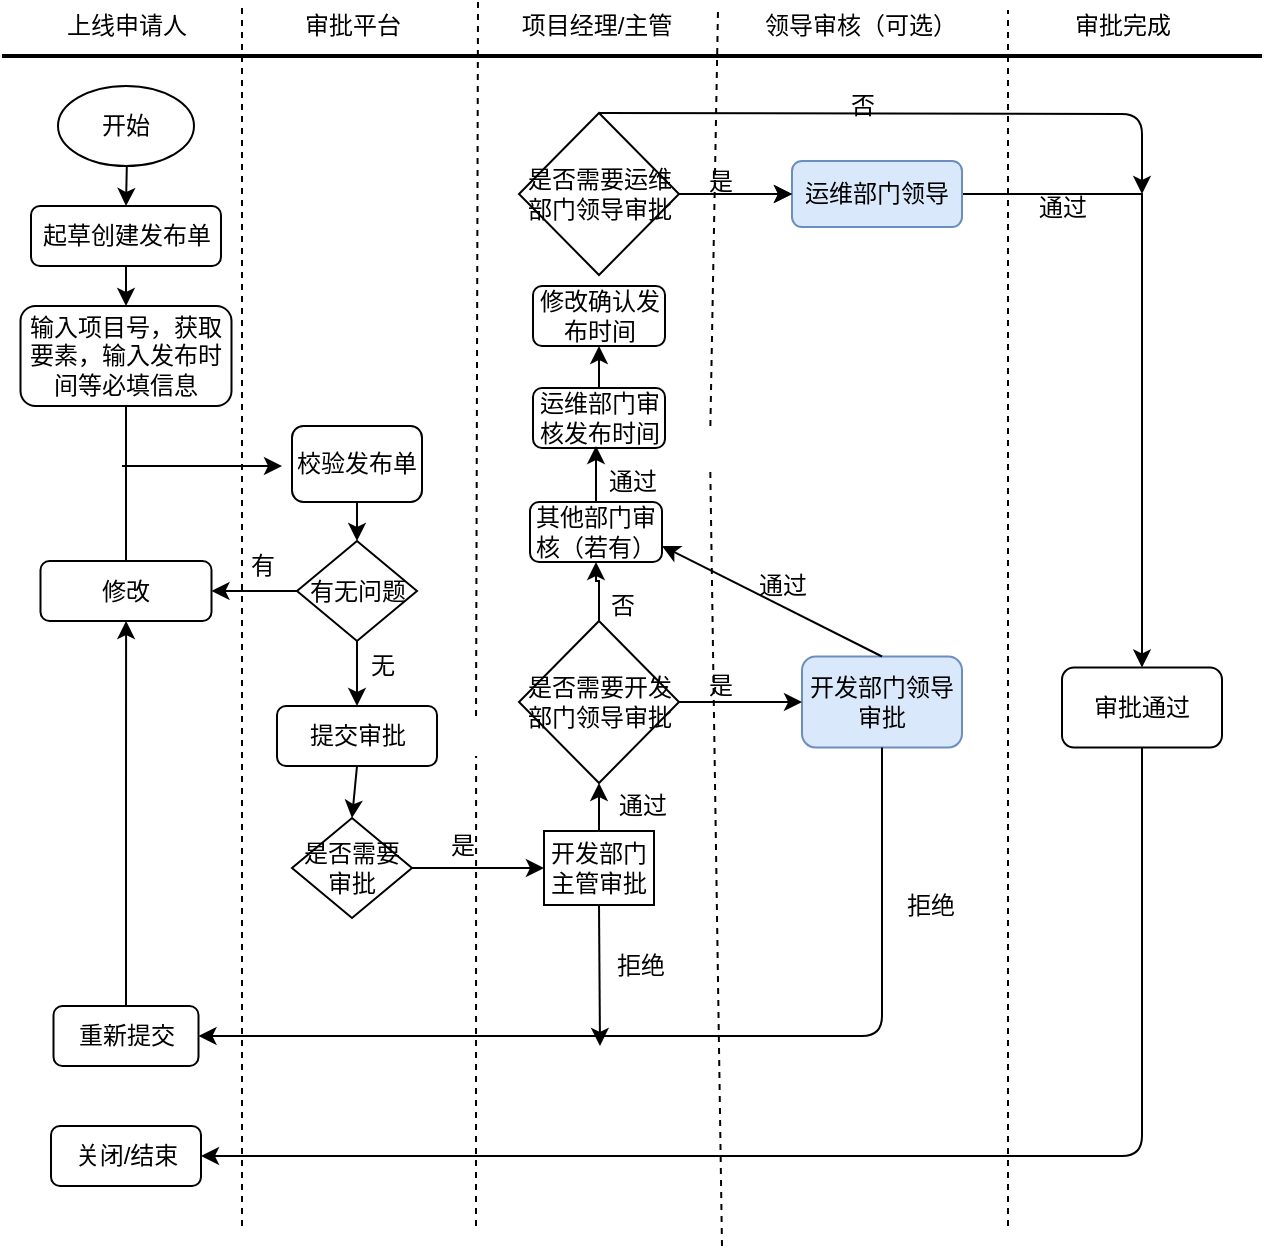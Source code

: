 <mxfile version="14.9.9" type="github">
  <diagram id="wOEtmpE22JPiZsjKgkxO" name="Page-1">
    <mxGraphModel dx="782" dy="468" grid="1" gridSize="10" guides="1" tooltips="1" connect="1" arrows="1" fold="1" page="1" pageScale="1" pageWidth="827" pageHeight="1169" math="0" shadow="0">
      <root>
        <mxCell id="0" />
        <mxCell id="1" parent="0" />
        <mxCell id="U-x_nso1w-7MmtHxoD05-55" value="" style="line;strokeWidth=2;html=1;" parent="1" vertex="1">
          <mxGeometry x="40" y="420" width="630" height="10" as="geometry" />
        </mxCell>
        <mxCell id="U-x_nso1w-7MmtHxoD05-60" value="上线申请人" style="text;html=1;align=center;verticalAlign=middle;resizable=0;points=[];autosize=1;strokeColor=none;" parent="1" vertex="1">
          <mxGeometry x="62" y="400" width="80" height="20" as="geometry" />
        </mxCell>
        <mxCell id="U-x_nso1w-7MmtHxoD05-61" value="项目经理/主管" style="text;html=1;align=center;verticalAlign=middle;resizable=0;points=[];autosize=1;strokeColor=none;" parent="1" vertex="1">
          <mxGeometry x="292" y="400" width="90" height="20" as="geometry" />
        </mxCell>
        <mxCell id="U-x_nso1w-7MmtHxoD05-62" value="领导审核（可选）" style="text;html=1;align=center;verticalAlign=middle;resizable=0;points=[];autosize=1;strokeColor=none;" parent="1" vertex="1">
          <mxGeometry x="413.5" y="400" width="110" height="20" as="geometry" />
        </mxCell>
        <mxCell id="U-x_nso1w-7MmtHxoD05-63" value="审批完成" style="text;html=1;align=center;verticalAlign=middle;resizable=0;points=[];autosize=1;strokeColor=none;" parent="1" vertex="1">
          <mxGeometry x="570" y="400" width="60" height="20" as="geometry" />
        </mxCell>
        <mxCell id="U-x_nso1w-7MmtHxoD05-68" style="edgeStyle=orthogonalEdgeStyle;rounded=0;orthogonalLoop=1;jettySize=auto;html=1;exitX=0.5;exitY=1;exitDx=0;exitDy=0;entryX=0.5;entryY=0;entryDx=0;entryDy=0;" parent="1" target="U-x_nso1w-7MmtHxoD05-65" edge="1">
          <mxGeometry relative="1" as="geometry">
            <mxPoint x="102" y="450" as="sourcePoint" />
          </mxGeometry>
        </mxCell>
        <mxCell id="U-x_nso1w-7MmtHxoD05-64" value="开始" style="ellipse;whiteSpace=wrap;html=1;" parent="1" vertex="1">
          <mxGeometry x="68" y="440" width="68" height="40" as="geometry" />
        </mxCell>
        <mxCell id="U-x_nso1w-7MmtHxoD05-69" value="" style="edgeStyle=orthogonalEdgeStyle;rounded=0;orthogonalLoop=1;jettySize=auto;html=1;" parent="1" source="U-x_nso1w-7MmtHxoD05-65" target="U-x_nso1w-7MmtHxoD05-67" edge="1">
          <mxGeometry relative="1" as="geometry" />
        </mxCell>
        <mxCell id="U-x_nso1w-7MmtHxoD05-65" value="起草创建发布单" style="rounded=1;whiteSpace=wrap;html=1;" parent="1" vertex="1">
          <mxGeometry x="54.5" y="500" width="95" height="30" as="geometry" />
        </mxCell>
        <mxCell id="U-x_nso1w-7MmtHxoD05-67" value="输入项目号，获取要素，输入发布时间等必填信息" style="rounded=1;whiteSpace=wrap;html=1;" parent="1" vertex="1">
          <mxGeometry x="49.25" y="550" width="105.5" height="50" as="geometry" />
        </mxCell>
        <mxCell id="U-x_nso1w-7MmtHxoD05-72" value="修改" style="rounded=1;whiteSpace=wrap;html=1;" parent="1" vertex="1">
          <mxGeometry x="59.25" y="677.5" width="85.5" height="30" as="geometry" />
        </mxCell>
        <mxCell id="U-x_nso1w-7MmtHxoD05-75" value="" style="edgeStyle=orthogonalEdgeStyle;rounded=0;orthogonalLoop=1;jettySize=auto;html=1;exitX=0.5;exitY=0;exitDx=0;exitDy=0;" parent="1" source="HqEoBKaH_x2RzY1JDvCR-24" target="U-x_nso1w-7MmtHxoD05-72" edge="1">
          <mxGeometry relative="1" as="geometry">
            <mxPoint x="102" y="800" as="sourcePoint" />
          </mxGeometry>
        </mxCell>
        <mxCell id="iS8L4bPXQPco_U9SO91Z-65" value="" style="edgeStyle=orthogonalEdgeStyle;rounded=0;orthogonalLoop=1;jettySize=auto;html=1;" edge="1" parent="1" source="U-x_nso1w-7MmtHxoD05-76" target="iS8L4bPXQPco_U9SO91Z-64">
          <mxGeometry relative="1" as="geometry" />
        </mxCell>
        <mxCell id="U-x_nso1w-7MmtHxoD05-76" value="运维部门审核发布时间" style="rounded=1;whiteSpace=wrap;html=1;" parent="1" vertex="1">
          <mxGeometry x="305.5" y="591" width="66" height="30" as="geometry" />
        </mxCell>
        <mxCell id="U-x_nso1w-7MmtHxoD05-90" value="开发部门领导审批" style="rounded=1;whiteSpace=wrap;html=1;fillColor=#dae8fc;strokeColor=#6c8ebf;" parent="1" vertex="1">
          <mxGeometry x="440" y="725.25" width="80" height="45.5" as="geometry" />
        </mxCell>
        <mxCell id="U-x_nso1w-7MmtHxoD05-105" value="审批通过" style="rounded=1;whiteSpace=wrap;html=1;" parent="1" vertex="1">
          <mxGeometry x="570" y="730.75" width="80" height="40" as="geometry" />
        </mxCell>
        <mxCell id="U-x_nso1w-7MmtHxoD05-108" value="关闭/结束" style="rounded=1;whiteSpace=wrap;html=1;" parent="1" vertex="1">
          <mxGeometry x="64.5" y="960" width="75" height="30" as="geometry" />
        </mxCell>
        <mxCell id="HqEoBKaH_x2RzY1JDvCR-3" value="审批平台" style="text;html=1;align=center;verticalAlign=middle;resizable=0;points=[];autosize=1;strokeColor=none;" parent="1" vertex="1">
          <mxGeometry x="185" y="400" width="60" height="20" as="geometry" />
        </mxCell>
        <mxCell id="HqEoBKaH_x2RzY1JDvCR-4" value="" style="endArrow=none;html=1;exitX=0.5;exitY=0;exitDx=0;exitDy=0;entryX=0.5;entryY=1;entryDx=0;entryDy=0;" parent="1" source="U-x_nso1w-7MmtHxoD05-72" target="U-x_nso1w-7MmtHxoD05-67" edge="1">
          <mxGeometry width="50" height="50" relative="1" as="geometry">
            <mxPoint x="210" y="700" as="sourcePoint" />
            <mxPoint x="260" y="650" as="targetPoint" />
          </mxGeometry>
        </mxCell>
        <mxCell id="HqEoBKaH_x2RzY1JDvCR-5" value="" style="endArrow=classic;html=1;" parent="1" edge="1">
          <mxGeometry width="50" height="50" relative="1" as="geometry">
            <mxPoint x="100" y="630" as="sourcePoint" />
            <mxPoint x="180" y="630" as="targetPoint" />
          </mxGeometry>
        </mxCell>
        <mxCell id="HqEoBKaH_x2RzY1JDvCR-6" value="校验发布单" style="rounded=1;whiteSpace=wrap;html=1;" parent="1" vertex="1">
          <mxGeometry x="185" y="610" width="65" height="38" as="geometry" />
        </mxCell>
        <mxCell id="HqEoBKaH_x2RzY1JDvCR-9" value="" style="edgeStyle=orthogonalEdgeStyle;rounded=0;orthogonalLoop=1;jettySize=auto;html=1;" parent="1" source="HqEoBKaH_x2RzY1JDvCR-7" target="U-x_nso1w-7MmtHxoD05-72" edge="1">
          <mxGeometry relative="1" as="geometry" />
        </mxCell>
        <mxCell id="HqEoBKaH_x2RzY1JDvCR-14" value="" style="edgeStyle=orthogonalEdgeStyle;rounded=0;orthogonalLoop=1;jettySize=auto;html=1;" parent="1" source="HqEoBKaH_x2RzY1JDvCR-7" target="HqEoBKaH_x2RzY1JDvCR-8" edge="1">
          <mxGeometry relative="1" as="geometry" />
        </mxCell>
        <mxCell id="HqEoBKaH_x2RzY1JDvCR-7" value="有无问题" style="rhombus;whiteSpace=wrap;html=1;" parent="1" vertex="1">
          <mxGeometry x="187.5" y="667.5" width="60" height="50" as="geometry" />
        </mxCell>
        <mxCell id="HqEoBKaH_x2RzY1JDvCR-8" value="提交审批" style="rounded=1;whiteSpace=wrap;html=1;" parent="1" vertex="1">
          <mxGeometry x="177.5" y="750" width="80" height="30" as="geometry" />
        </mxCell>
        <mxCell id="HqEoBKaH_x2RzY1JDvCR-10" value="有" style="text;html=1;align=center;verticalAlign=middle;resizable=0;points=[];autosize=1;strokeColor=none;" parent="1" vertex="1">
          <mxGeometry x="155" y="670" width="30" height="20" as="geometry" />
        </mxCell>
        <mxCell id="HqEoBKaH_x2RzY1JDvCR-15" value="无" style="text;html=1;align=center;verticalAlign=middle;resizable=0;points=[];autosize=1;strokeColor=none;" parent="1" vertex="1">
          <mxGeometry x="215" y="720" width="30" height="20" as="geometry" />
        </mxCell>
        <mxCell id="HqEoBKaH_x2RzY1JDvCR-16" value="" style="endArrow=classic;html=1;exitX=0.5;exitY=1;exitDx=0;exitDy=0;entryX=0.5;entryY=0;entryDx=0;entryDy=0;" parent="1" source="HqEoBKaH_x2RzY1JDvCR-6" target="HqEoBKaH_x2RzY1JDvCR-7" edge="1">
          <mxGeometry width="50" height="50" relative="1" as="geometry">
            <mxPoint x="300" y="690" as="sourcePoint" />
            <mxPoint x="350" y="640" as="targetPoint" />
          </mxGeometry>
        </mxCell>
        <mxCell id="HqEoBKaH_x2RzY1JDvCR-24" value="重新提交" style="rounded=1;whiteSpace=wrap;html=1;" parent="1" vertex="1">
          <mxGeometry x="65.75" y="900" width="72.5" height="30" as="geometry" />
        </mxCell>
        <mxCell id="HqEoBKaH_x2RzY1JDvCR-35" value="" style="endArrow=none;dashed=1;html=1;" parent="1" edge="1">
          <mxGeometry width="50" height="50" relative="1" as="geometry">
            <mxPoint x="160" y="1010" as="sourcePoint" />
            <mxPoint x="160" y="400" as="targetPoint" />
          </mxGeometry>
        </mxCell>
        <mxCell id="HqEoBKaH_x2RzY1JDvCR-36" value="" style="endArrow=none;dashed=1;html=1;startArrow=none;" parent="1" edge="1">
          <mxGeometry width="50" height="50" relative="1" as="geometry">
            <mxPoint x="277.027" y="755" as="sourcePoint" />
            <mxPoint x="278" y="398" as="targetPoint" />
          </mxGeometry>
        </mxCell>
        <mxCell id="HqEoBKaH_x2RzY1JDvCR-37" value="" style="endArrow=none;dashed=1;html=1;startArrow=none;" parent="1" edge="1">
          <mxGeometry width="50" height="50" relative="1" as="geometry">
            <mxPoint x="394.183" y="610" as="sourcePoint" />
            <mxPoint x="398" y="402" as="targetPoint" />
          </mxGeometry>
        </mxCell>
        <mxCell id="HqEoBKaH_x2RzY1JDvCR-38" value="" style="endArrow=none;dashed=1;html=1;" parent="1" edge="1">
          <mxGeometry width="50" height="50" relative="1" as="geometry">
            <mxPoint x="543" y="1010" as="sourcePoint" />
            <mxPoint x="543" y="402" as="targetPoint" />
          </mxGeometry>
        </mxCell>
        <mxCell id="jdWf3Xg9EVknnD4Y-a3p-13" value="" style="edgeStyle=segmentEdgeStyle;endArrow=classic;html=1;exitX=0.5;exitY=1;exitDx=0;exitDy=0;entryX=1;entryY=0.5;entryDx=0;entryDy=0;" parent="1" source="U-x_nso1w-7MmtHxoD05-105" target="U-x_nso1w-7MmtHxoD05-108" edge="1">
          <mxGeometry width="50" height="50" relative="1" as="geometry">
            <mxPoint x="380" y="780" as="sourcePoint" />
            <mxPoint x="430" y="730" as="targetPoint" />
            <Array as="points">
              <mxPoint x="610" y="975" />
            </Array>
          </mxGeometry>
        </mxCell>
        <mxCell id="47lcdX43vBICWAATaFy0-9" value="" style="edgeStyle=orthogonalEdgeStyle;rounded=0;orthogonalLoop=1;jettySize=auto;html=1;" parent="1" source="omOSldG2wk0KL-9rxv3P-10" target="U-x_nso1w-7MmtHxoD05-105" edge="1">
          <mxGeometry relative="1" as="geometry" />
        </mxCell>
        <mxCell id="omOSldG2wk0KL-9rxv3P-10" value="运维部门领导" style="rounded=1;whiteSpace=wrap;html=1;fillColor=#dae8fc;strokeColor=#6c8ebf;" parent="1" vertex="1">
          <mxGeometry x="435" y="477.5" width="85" height="33" as="geometry" />
        </mxCell>
        <mxCell id="47lcdX43vBICWAATaFy0-12" value="" style="endArrow=none;dashed=1;html=1;" parent="1" edge="1">
          <mxGeometry width="50" height="50" relative="1" as="geometry">
            <mxPoint x="400" y="1020" as="sourcePoint" />
            <mxPoint x="394.117" y="630" as="targetPoint" />
          </mxGeometry>
        </mxCell>
        <mxCell id="lKxw1OSJafKUPkhoPLEP-4" value="" style="endArrow=none;dashed=1;html=1;" parent="1" edge="1">
          <mxGeometry width="50" height="50" relative="1" as="geometry">
            <mxPoint x="277" y="1010" as="sourcePoint" />
            <mxPoint x="277.052" y="775" as="targetPoint" />
          </mxGeometry>
        </mxCell>
        <mxCell id="iS8L4bPXQPco_U9SO91Z-4" value="" style="edgeStyle=orthogonalEdgeStyle;rounded=0;orthogonalLoop=1;jettySize=auto;html=1;" edge="1" parent="1" source="iS8L4bPXQPco_U9SO91Z-1" target="iS8L4bPXQPco_U9SO91Z-3">
          <mxGeometry relative="1" as="geometry" />
        </mxCell>
        <mxCell id="iS8L4bPXQPco_U9SO91Z-1" value="是否需要审批" style="rhombus;whiteSpace=wrap;html=1;" vertex="1" parent="1">
          <mxGeometry x="185" y="806" width="60" height="50" as="geometry" />
        </mxCell>
        <mxCell id="iS8L4bPXQPco_U9SO91Z-3" value="开发部门主管审批" style="whiteSpace=wrap;html=1;" vertex="1" parent="1">
          <mxGeometry x="311" y="812.5" width="55" height="37" as="geometry" />
        </mxCell>
        <mxCell id="iS8L4bPXQPco_U9SO91Z-40" value="" style="edgeStyle=orthogonalEdgeStyle;rounded=0;orthogonalLoop=1;jettySize=auto;html=1;" edge="1" parent="1" source="iS8L4bPXQPco_U9SO91Z-5" target="iS8L4bPXQPco_U9SO91Z-39">
          <mxGeometry relative="1" as="geometry" />
        </mxCell>
        <mxCell id="iS8L4bPXQPco_U9SO91Z-44" value="" style="edgeStyle=orthogonalEdgeStyle;rounded=0;orthogonalLoop=1;jettySize=auto;html=1;" edge="1" parent="1" source="iS8L4bPXQPco_U9SO91Z-5" target="U-x_nso1w-7MmtHxoD05-90">
          <mxGeometry relative="1" as="geometry" />
        </mxCell>
        <mxCell id="iS8L4bPXQPco_U9SO91Z-5" value="是否需要开发部门领导审批" style="rhombus;whiteSpace=wrap;html=1;" vertex="1" parent="1">
          <mxGeometry x="298.5" y="707.5" width="80" height="81" as="geometry" />
        </mxCell>
        <mxCell id="iS8L4bPXQPco_U9SO91Z-7" value="是" style="text;html=1;align=center;verticalAlign=middle;resizable=0;points=[];autosize=1;strokeColor=none;" vertex="1" parent="1">
          <mxGeometry x="255" y="810" width="30" height="20" as="geometry" />
        </mxCell>
        <mxCell id="iS8L4bPXQPco_U9SO91Z-29" value="" style="edgeStyle=orthogonalEdgeStyle;rounded=0;orthogonalLoop=1;jettySize=auto;html=1;" edge="1" parent="1" source="iS8L4bPXQPco_U9SO91Z-22" target="omOSldG2wk0KL-9rxv3P-10">
          <mxGeometry relative="1" as="geometry" />
        </mxCell>
        <mxCell id="iS8L4bPXQPco_U9SO91Z-66" value="" style="edgeStyle=orthogonalEdgeStyle;rounded=0;orthogonalLoop=1;jettySize=auto;html=1;" edge="1" parent="1" source="iS8L4bPXQPco_U9SO91Z-22" target="omOSldG2wk0KL-9rxv3P-10">
          <mxGeometry relative="1" as="geometry" />
        </mxCell>
        <mxCell id="iS8L4bPXQPco_U9SO91Z-22" value="是否需要运维部门领导审批" style="rhombus;whiteSpace=wrap;html=1;" vertex="1" parent="1">
          <mxGeometry x="298.5" y="453.5" width="80" height="81" as="geometry" />
        </mxCell>
        <mxCell id="iS8L4bPXQPco_U9SO91Z-35" value="通过" style="text;html=1;align=center;verticalAlign=middle;resizable=0;points=[];autosize=1;strokeColor=none;" vertex="1" parent="1">
          <mxGeometry x="550" y="490.5" width="40" height="20" as="geometry" />
        </mxCell>
        <mxCell id="iS8L4bPXQPco_U9SO91Z-42" value="" style="edgeStyle=orthogonalEdgeStyle;rounded=0;orthogonalLoop=1;jettySize=auto;html=1;" edge="1" parent="1" source="iS8L4bPXQPco_U9SO91Z-39">
          <mxGeometry relative="1" as="geometry">
            <mxPoint x="337" y="620" as="targetPoint" />
          </mxGeometry>
        </mxCell>
        <mxCell id="iS8L4bPXQPco_U9SO91Z-39" value="其他部门审核（若有）" style="rounded=1;whiteSpace=wrap;html=1;" vertex="1" parent="1">
          <mxGeometry x="304" y="648" width="66" height="30" as="geometry" />
        </mxCell>
        <mxCell id="iS8L4bPXQPco_U9SO91Z-43" value="通过" style="text;html=1;align=center;verticalAlign=middle;resizable=0;points=[];autosize=1;strokeColor=none;" vertex="1" parent="1">
          <mxGeometry x="335" y="628" width="40" height="20" as="geometry" />
        </mxCell>
        <mxCell id="iS8L4bPXQPco_U9SO91Z-45" value="是" style="text;html=1;align=center;verticalAlign=middle;resizable=0;points=[];autosize=1;strokeColor=none;" vertex="1" parent="1">
          <mxGeometry x="384" y="730" width="30" height="20" as="geometry" />
        </mxCell>
        <mxCell id="iS8L4bPXQPco_U9SO91Z-47" value="" style="endArrow=classic;html=1;exitX=0.5;exitY=0;exitDx=0;exitDy=0;" edge="1" parent="1" source="U-x_nso1w-7MmtHxoD05-90">
          <mxGeometry width="50" height="50" relative="1" as="geometry">
            <mxPoint x="380" y="650" as="sourcePoint" />
            <mxPoint x="370" y="670" as="targetPoint" />
          </mxGeometry>
        </mxCell>
        <mxCell id="iS8L4bPXQPco_U9SO91Z-48" value="否" style="text;html=1;align=center;verticalAlign=middle;resizable=0;points=[];autosize=1;strokeColor=none;" vertex="1" parent="1">
          <mxGeometry x="335" y="690" width="30" height="20" as="geometry" />
        </mxCell>
        <mxCell id="iS8L4bPXQPco_U9SO91Z-50" value="" style="endArrow=classic;html=1;exitX=0.5;exitY=0;exitDx=0;exitDy=0;entryX=0.5;entryY=1;entryDx=0;entryDy=0;" edge="1" parent="1" source="iS8L4bPXQPco_U9SO91Z-3" target="iS8L4bPXQPco_U9SO91Z-5">
          <mxGeometry width="50" height="50" relative="1" as="geometry">
            <mxPoint x="380" y="650" as="sourcePoint" />
            <mxPoint x="430" y="600" as="targetPoint" />
          </mxGeometry>
        </mxCell>
        <mxCell id="iS8L4bPXQPco_U9SO91Z-51" value="通过" style="text;html=1;align=center;verticalAlign=middle;resizable=0;points=[];autosize=1;strokeColor=none;" vertex="1" parent="1">
          <mxGeometry x="340" y="790" width="40" height="20" as="geometry" />
        </mxCell>
        <mxCell id="iS8L4bPXQPco_U9SO91Z-55" value="拒绝" style="text;html=1;align=center;verticalAlign=middle;resizable=0;points=[];autosize=1;strokeColor=none;" vertex="1" parent="1">
          <mxGeometry x="338.5" y="870" width="40" height="20" as="geometry" />
        </mxCell>
        <mxCell id="iS8L4bPXQPco_U9SO91Z-56" value="通过" style="text;html=1;align=center;verticalAlign=middle;resizable=0;points=[];autosize=1;strokeColor=none;" vertex="1" parent="1">
          <mxGeometry x="410" y="680" width="40" height="20" as="geometry" />
        </mxCell>
        <mxCell id="iS8L4bPXQPco_U9SO91Z-57" value="" style="endArrow=classic;html=1;exitX=0.5;exitY=1;exitDx=0;exitDy=0;entryX=1;entryY=0.5;entryDx=0;entryDy=0;" edge="1" parent="1" source="U-x_nso1w-7MmtHxoD05-90" target="HqEoBKaH_x2RzY1JDvCR-24">
          <mxGeometry width="50" height="50" relative="1" as="geometry">
            <mxPoint x="380" y="800" as="sourcePoint" />
            <mxPoint x="340" y="920" as="targetPoint" />
            <Array as="points">
              <mxPoint x="480" y="915" />
            </Array>
          </mxGeometry>
        </mxCell>
        <mxCell id="iS8L4bPXQPco_U9SO91Z-59" value="拒绝" style="text;html=1;align=center;verticalAlign=middle;resizable=0;points=[];autosize=1;strokeColor=none;" vertex="1" parent="1">
          <mxGeometry x="483.5" y="840" width="40" height="20" as="geometry" />
        </mxCell>
        <mxCell id="iS8L4bPXQPco_U9SO91Z-60" value="" style="endArrow=classic;html=1;exitX=0.5;exitY=1;exitDx=0;exitDy=0;" edge="1" parent="1" source="iS8L4bPXQPco_U9SO91Z-3">
          <mxGeometry width="50" height="50" relative="1" as="geometry">
            <mxPoint x="380" y="800" as="sourcePoint" />
            <mxPoint x="339" y="920" as="targetPoint" />
          </mxGeometry>
        </mxCell>
        <mxCell id="iS8L4bPXQPco_U9SO91Z-62" value="" style="endArrow=classic;html=1;exitX=0.5;exitY=1;exitDx=0;exitDy=0;entryX=0.5;entryY=0;entryDx=0;entryDy=0;" edge="1" parent="1" source="HqEoBKaH_x2RzY1JDvCR-8" target="iS8L4bPXQPco_U9SO91Z-1">
          <mxGeometry width="50" height="50" relative="1" as="geometry">
            <mxPoint x="380" y="800" as="sourcePoint" />
            <mxPoint x="430" y="750" as="targetPoint" />
          </mxGeometry>
        </mxCell>
        <mxCell id="iS8L4bPXQPco_U9SO91Z-64" value="修改确认发布时间" style="rounded=1;whiteSpace=wrap;html=1;" vertex="1" parent="1">
          <mxGeometry x="305.5" y="540" width="66" height="30" as="geometry" />
        </mxCell>
        <mxCell id="iS8L4bPXQPco_U9SO91Z-67" value="是" style="text;html=1;align=center;verticalAlign=middle;resizable=0;points=[];autosize=1;strokeColor=none;" vertex="1" parent="1">
          <mxGeometry x="384" y="477.5" width="30" height="20" as="geometry" />
        </mxCell>
        <mxCell id="iS8L4bPXQPco_U9SO91Z-68" value="" style="endArrow=classic;html=1;exitX=0.5;exitY=0;exitDx=0;exitDy=0;" edge="1" parent="1" source="iS8L4bPXQPco_U9SO91Z-22">
          <mxGeometry width="50" height="50" relative="1" as="geometry">
            <mxPoint x="380" y="590" as="sourcePoint" />
            <mxPoint x="610" y="494" as="targetPoint" />
            <Array as="points">
              <mxPoint x="610" y="454" />
            </Array>
          </mxGeometry>
        </mxCell>
        <mxCell id="iS8L4bPXQPco_U9SO91Z-69" value="否" style="text;html=1;align=center;verticalAlign=middle;resizable=0;points=[];autosize=1;strokeColor=none;" vertex="1" parent="1">
          <mxGeometry x="455" y="440" width="30" height="20" as="geometry" />
        </mxCell>
      </root>
    </mxGraphModel>
  </diagram>
</mxfile>

